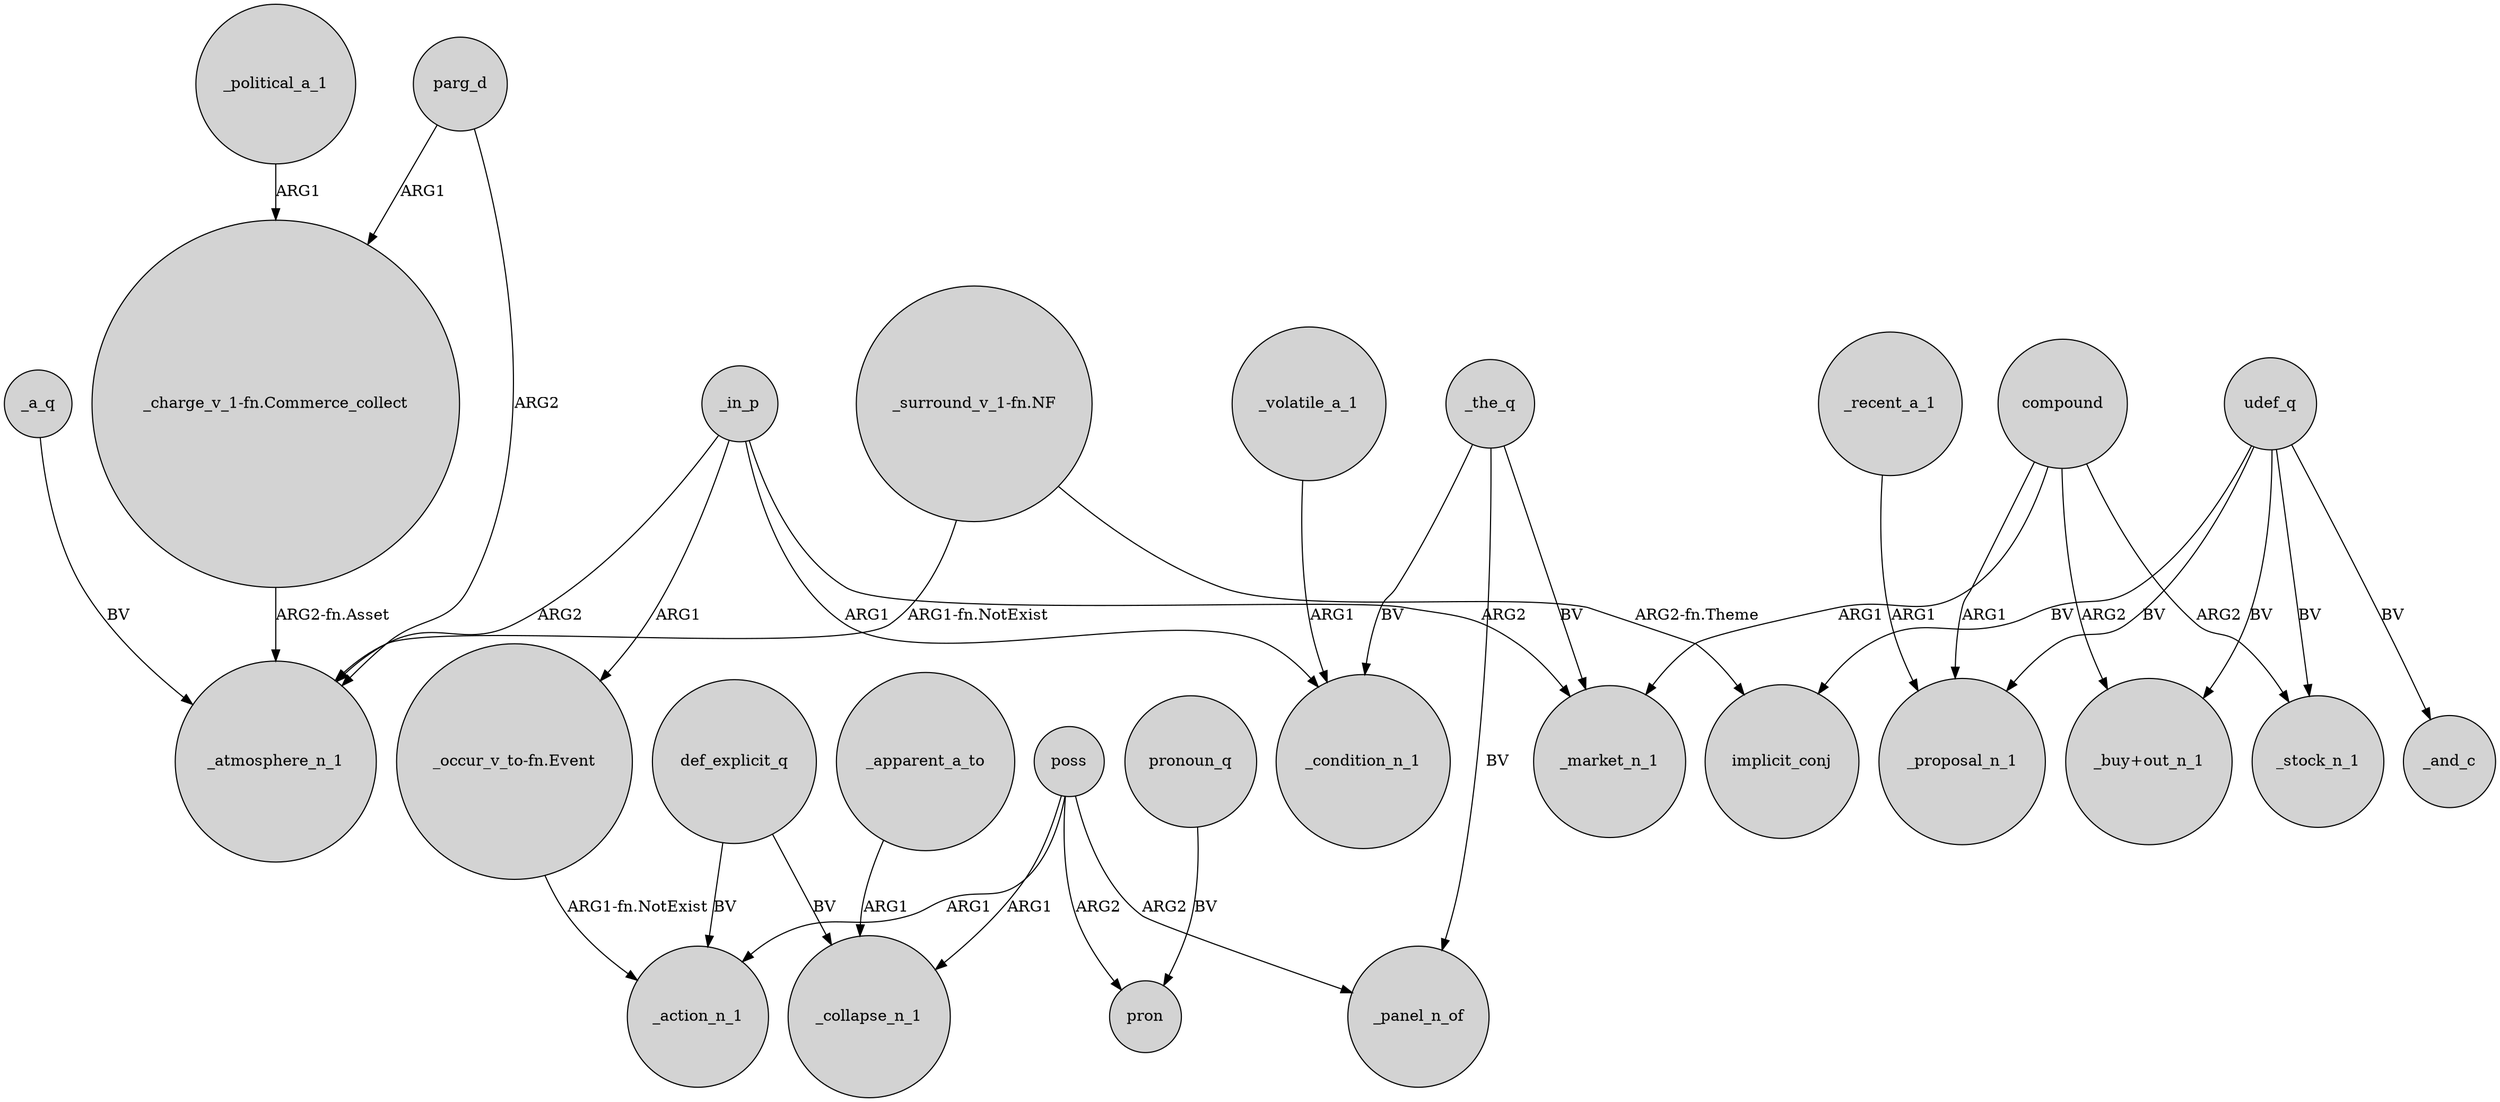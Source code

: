 digraph {
	node [shape=circle style=filled]
	parg_d -> _atmosphere_n_1 [label=ARG2]
	def_explicit_q -> _collapse_n_1 [label=BV]
	"_occur_v_to-fn.Event" -> _action_n_1 [label="ARG1-fn.NotExist"]
	poss -> pron [label=ARG2]
	_the_q -> _condition_n_1 [label=BV]
	udef_q -> _proposal_n_1 [label=BV]
	parg_d -> "_charge_v_1-fn.Commerce_collect" [label=ARG1]
	compound -> "_buy+out_n_1" [label=ARG2]
	def_explicit_q -> _action_n_1 [label=BV]
	_in_p -> _condition_n_1 [label=ARG1]
	udef_q -> implicit_conj [label=BV]
	_in_p -> "_occur_v_to-fn.Event" [label=ARG1]
	udef_q -> "_buy+out_n_1" [label=BV]
	"_surround_v_1-fn.NF" -> _atmosphere_n_1 [label="ARG1-fn.NotExist"]
	poss -> _panel_n_of [label=ARG2]
	compound -> _stock_n_1 [label=ARG2]
	pronoun_q -> pron [label=BV]
	"_charge_v_1-fn.Commerce_collect" -> _atmosphere_n_1 [label="ARG2-fn.Asset"]
	udef_q -> _stock_n_1 [label=BV]
	_the_q -> _panel_n_of [label=BV]
	poss -> _action_n_1 [label=ARG1]
	"_surround_v_1-fn.NF" -> implicit_conj [label="ARG2-fn.Theme"]
	_volatile_a_1 -> _condition_n_1 [label=ARG1]
	poss -> _collapse_n_1 [label=ARG1]
	_political_a_1 -> "_charge_v_1-fn.Commerce_collect" [label=ARG1]
	_in_p -> _market_n_1 [label=ARG2]
	_a_q -> _atmosphere_n_1 [label=BV]
	compound -> _market_n_1 [label=ARG1]
	compound -> _proposal_n_1 [label=ARG1]
	_the_q -> _market_n_1 [label=BV]
	udef_q -> _and_c [label=BV]
	_apparent_a_to -> _collapse_n_1 [label=ARG1]
	_recent_a_1 -> _proposal_n_1 [label=ARG1]
	_in_p -> _atmosphere_n_1 [label=ARG2]
}
